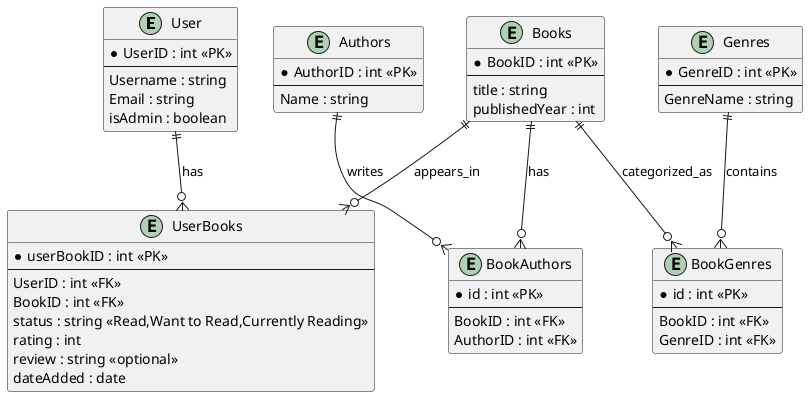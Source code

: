 @startuml

entity "User" as U {
  *UserID : int <<PK>>
  --
  Username : string
  Email : string
  isAdmin : boolean 
}

entity "Books" as B {
  *BookID : int <<PK>>
  --
  title : string 
  publishedYear : int 
}

entity "Authors" as A {
  *AuthorID : int <<PK>>
  --
  Name : string
}

entity "Genres" as G {
  *GenreID : int <<PK>>
  --
  GenreName : string
}

entity "UserBooks" as UB {
    *userBookID : int <<PK>>
    --
    UserID : int <<FK>>
    BookID : int <<FK>>
    status : string <<Read,Want to Read,Currently Reading>>
    rating : int 
    review : string <<optional>>
    dateAdded : date
}

entity "BookGenres" as BG {
    *id : int <<PK>>
    --
    BookID : int <<FK>>
    GenreID : int <<FK>>
}

entity "BookAuthors" as BA {
    *id : int <<PK>>
    --
    BookID : int <<FK>>
    AuthorID : int <<FK>>
}

U ||--o{ UB : has
B ||--o{ UB : appears_in
B ||--o{ BA : has
A ||--o{ BA : writes
B ||--o{ BG : categorized_as
G ||--o{ BG : contains

@enduml
